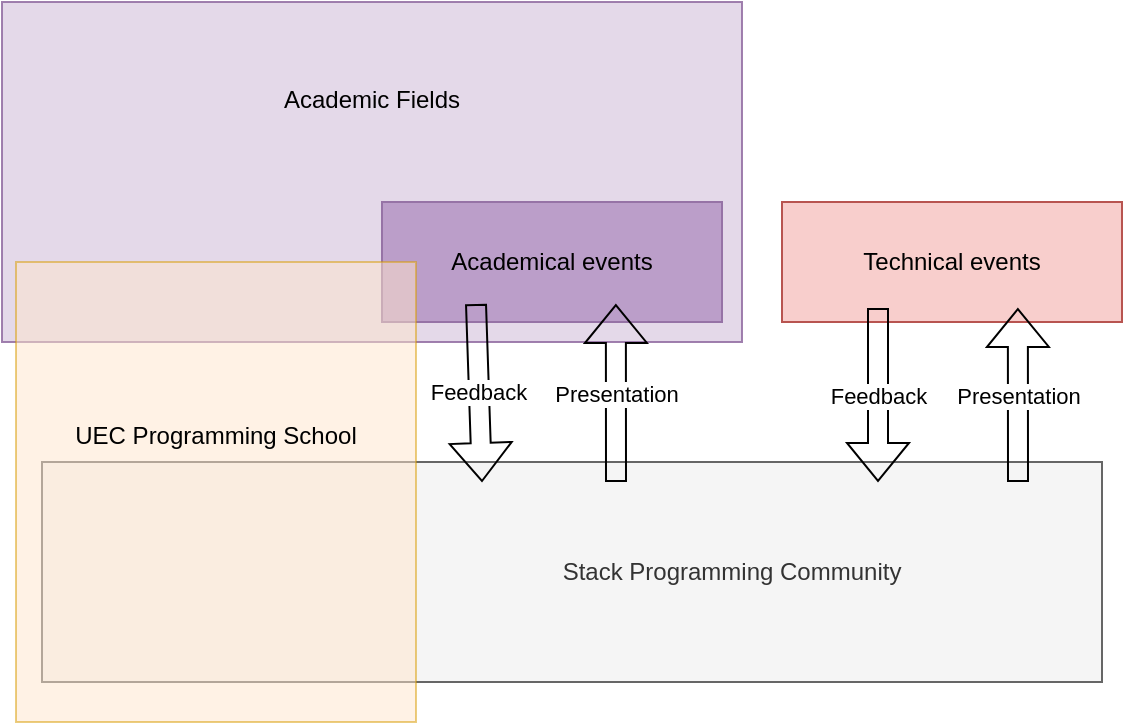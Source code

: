 <mxfile version="24.0.7" type="github">
  <diagram name="ページ1" id="b2aWTyTd_zoUauo7ShDc">
    <mxGraphModel dx="880" dy="470" grid="1" gridSize="10" guides="1" tooltips="1" connect="1" arrows="1" fold="1" page="1" pageScale="1" pageWidth="827" pageHeight="1169" math="0" shadow="0">
      <root>
        <mxCell id="0" />
        <mxCell id="1" parent="0" />
        <mxCell id="bhmkObcvvG-5hzax_I_n-18" value="&lt;div&gt;Academic Fields&lt;/div&gt;&lt;div&gt;&lt;br&gt;&lt;/div&gt;&lt;div&gt;&lt;br&gt;&lt;/div&gt;&lt;div&gt;&lt;br&gt;&lt;/div&gt;&lt;div&gt;&lt;br&gt;&lt;/div&gt;&lt;div&gt;&lt;br&gt;&lt;/div&gt;" style="rounded=0;whiteSpace=wrap;html=1;fillColor=#e1d5e7;strokeColor=#9673a6;opacity=90;" vertex="1" parent="1">
          <mxGeometry x="110" y="10" width="370" height="170" as="geometry" />
        </mxCell>
        <mxCell id="bhmkObcvvG-5hzax_I_n-17" value="&lt;span style=&quot;white-space: pre;&quot;&gt;&#x9;&lt;/span&gt;&lt;span style=&quot;white-space: pre;&quot;&gt;&#x9;&lt;/span&gt;&lt;span style=&quot;white-space: pre;&quot;&gt;&#x9;&lt;/span&gt;&lt;span style=&quot;white-space: pre;&quot;&gt;&#x9;&lt;/span&gt;&lt;span style=&quot;white-space: pre;&quot;&gt;&#x9;&lt;/span&gt;&lt;span style=&quot;white-space: pre;&quot;&gt;&#x9;&lt;/span&gt;Stack Programming Community" style="rounded=0;whiteSpace=wrap;html=1;fillColor=#f5f5f5;strokeColor=#666666;fontColor=#333333;" vertex="1" parent="1">
          <mxGeometry x="130" y="240" width="530" height="110" as="geometry" />
        </mxCell>
        <mxCell id="bhmkObcvvG-5hzax_I_n-1" value="Academical events" style="rounded=0;whiteSpace=wrap;html=1;fillColor=#bb9ec9;strokeColor=#9673a6;" vertex="1" parent="1">
          <mxGeometry x="300" y="110" width="170" height="60" as="geometry" />
        </mxCell>
        <mxCell id="bhmkObcvvG-5hzax_I_n-2" value="Technical events" style="rounded=0;whiteSpace=wrap;html=1;fillColor=#f8cecc;strokeColor=#b85450;" vertex="1" parent="1">
          <mxGeometry x="500" y="110" width="170" height="60" as="geometry" />
        </mxCell>
        <mxCell id="bhmkObcvvG-5hzax_I_n-5" value="Presentation" style="shape=flexArrow;endArrow=classic;html=1;rounded=0;entryX=0.529;entryY=1;entryDx=0;entryDy=0;entryPerimeter=0;" edge="1" parent="1">
          <mxGeometry width="50" height="50" relative="1" as="geometry">
            <mxPoint x="417" y="250" as="sourcePoint" />
            <mxPoint x="416.93" y="161" as="targetPoint" />
          </mxGeometry>
        </mxCell>
        <mxCell id="bhmkObcvvG-5hzax_I_n-12" value="Feedback" style="shape=flexArrow;endArrow=classic;html=1;rounded=0;" edge="1" parent="1">
          <mxGeometry width="50" height="50" relative="1" as="geometry">
            <mxPoint x="347" y="161" as="sourcePoint" />
            <mxPoint x="350" y="250" as="targetPoint" />
          </mxGeometry>
        </mxCell>
        <mxCell id="bhmkObcvvG-5hzax_I_n-15" value="Presentation" style="shape=flexArrow;endArrow=classic;html=1;rounded=0;entryX=0.529;entryY=1;entryDx=0;entryDy=0;entryPerimeter=0;" edge="1" parent="1">
          <mxGeometry width="50" height="50" relative="1" as="geometry">
            <mxPoint x="618" y="250" as="sourcePoint" />
            <mxPoint x="617.93" y="163" as="targetPoint" />
          </mxGeometry>
        </mxCell>
        <mxCell id="bhmkObcvvG-5hzax_I_n-16" value="Feedback" style="shape=flexArrow;endArrow=classic;html=1;rounded=0;" edge="1" parent="1">
          <mxGeometry width="50" height="50" relative="1" as="geometry">
            <mxPoint x="548" y="163" as="sourcePoint" />
            <mxPoint x="548" y="250" as="targetPoint" />
          </mxGeometry>
        </mxCell>
        <mxCell id="bhmkObcvvG-5hzax_I_n-19" value="&lt;div&gt;UEC Programming School&lt;/div&gt;&lt;div&gt;&lt;br&gt;&lt;/div&gt;&lt;div&gt;&lt;br&gt;&lt;/div&gt;&lt;div&gt;&lt;br&gt;&lt;/div&gt;&lt;div&gt;&lt;br&gt;&lt;/div&gt;" style="rounded=0;whiteSpace=wrap;html=1;fillColor=#ffe6cc;strokeColor=#d79b00;gradientColor=none;opacity=50;perimeterSpacing=50;" vertex="1" parent="1">
          <mxGeometry x="117" y="140" width="200" height="230" as="geometry" />
        </mxCell>
      </root>
    </mxGraphModel>
  </diagram>
</mxfile>
